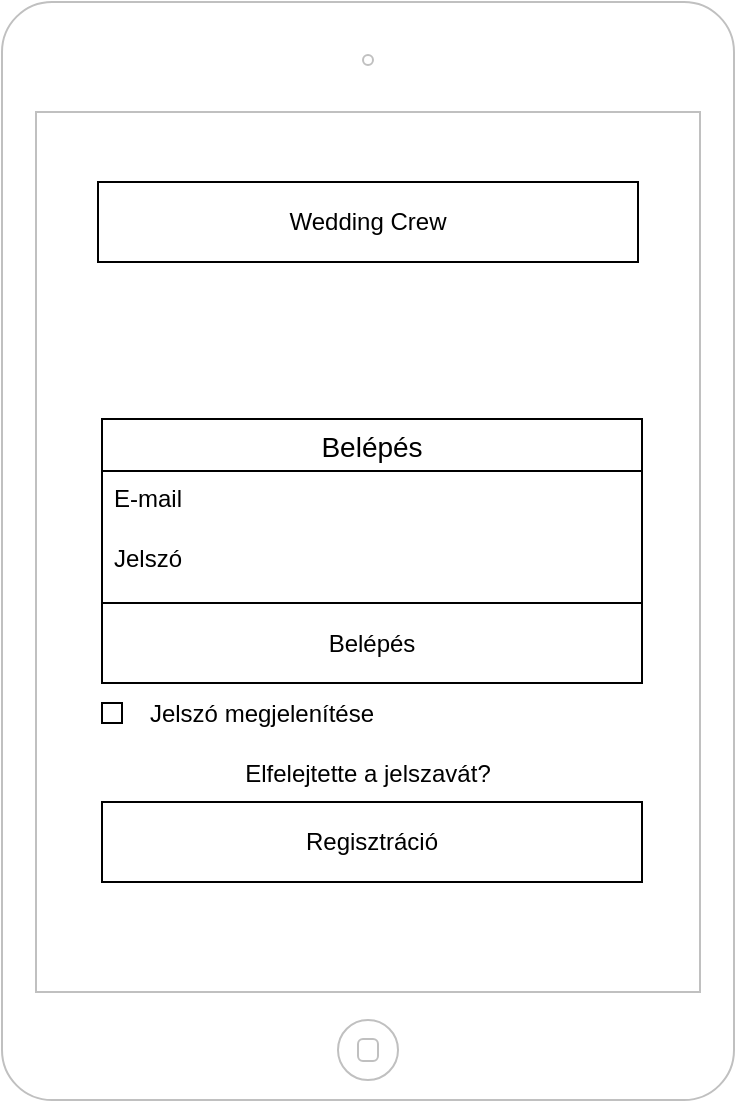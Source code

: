 <mxfile version="15.5.4" type="github">
  <diagram name="Page-1" id="c9db0220-8083-56f3-ca83-edcdcd058819">
    <mxGraphModel dx="1422" dy="737" grid="1" gridSize="10" guides="1" tooltips="1" connect="1" arrows="1" fold="1" page="1" pageScale="1.5" pageWidth="826" pageHeight="1169" background="none" math="0" shadow="0">
      <root>
        <mxCell id="0" style=";html=1;" />
        <mxCell id="1" style=";html=1;" parent="0" />
        <mxCell id="jxQdnzVdVOvPUvink5SK-2" value="" style="html=1;verticalLabelPosition=bottom;labelBackgroundColor=#ffffff;verticalAlign=top;shadow=0;dashed=0;strokeWidth=1;shape=mxgraph.ios7.misc.ipad7inch;strokeColor=#c0c0c0;" vertex="1" parent="1">
          <mxGeometry x="410" y="60" width="366" height="549" as="geometry" />
        </mxCell>
        <mxCell id="jxQdnzVdVOvPUvink5SK-5" value="Belépés" style="swimlane;fontStyle=0;childLayout=stackLayout;horizontal=1;startSize=26;horizontalStack=0;resizeParent=1;resizeParentMax=0;resizeLast=0;collapsible=1;marginBottom=0;align=center;fontSize=14;" vertex="1" parent="1">
          <mxGeometry x="460" y="268.5" width="270" height="132" as="geometry" />
        </mxCell>
        <mxCell id="jxQdnzVdVOvPUvink5SK-6" value="E-mail    " style="text;strokeColor=none;fillColor=none;spacingLeft=4;spacingRight=4;overflow=hidden;rotatable=0;points=[[0,0.5],[1,0.5]];portConstraint=eastwest;fontSize=12;" vertex="1" parent="jxQdnzVdVOvPUvink5SK-5">
          <mxGeometry y="26" width="270" height="30" as="geometry" />
        </mxCell>
        <mxCell id="jxQdnzVdVOvPUvink5SK-7" value="Jelszó " style="text;strokeColor=none;fillColor=none;spacingLeft=4;spacingRight=4;overflow=hidden;rotatable=0;points=[[0,0.5],[1,0.5]];portConstraint=eastwest;fontSize=12;" vertex="1" parent="jxQdnzVdVOvPUvink5SK-5">
          <mxGeometry y="56" width="270" height="36" as="geometry" />
        </mxCell>
        <mxCell id="jxQdnzVdVOvPUvink5SK-13" value="Belépés" style="whiteSpace=wrap;html=1;align=center;" vertex="1" parent="jxQdnzVdVOvPUvink5SK-5">
          <mxGeometry y="92" width="270" height="40" as="geometry" />
        </mxCell>
        <mxCell id="jxQdnzVdVOvPUvink5SK-11" value="Wedding Crew" style="whiteSpace=wrap;html=1;align=center;" vertex="1" parent="1">
          <mxGeometry x="458" y="150" width="270" height="40" as="geometry" />
        </mxCell>
        <mxCell id="jxQdnzVdVOvPUvink5SK-12" value="Regisztráció" style="whiteSpace=wrap;html=1;align=center;" vertex="1" parent="1">
          <mxGeometry x="460" y="460" width="270" height="40" as="geometry" />
        </mxCell>
        <mxCell id="jxQdnzVdVOvPUvink5SK-15" value="" style="whiteSpace=wrap;html=1;aspect=fixed;" vertex="1" parent="1">
          <mxGeometry x="460" y="410.5" width="10" height="10" as="geometry" />
        </mxCell>
        <mxCell id="jxQdnzVdVOvPUvink5SK-17" value="Jelszó megjelenítése" style="text;html=1;strokeColor=none;fillColor=none;align=center;verticalAlign=middle;whiteSpace=wrap;rounded=0;" vertex="1" parent="1">
          <mxGeometry x="470" y="400.5" width="140" height="30" as="geometry" />
        </mxCell>
        <mxCell id="jxQdnzVdVOvPUvink5SK-18" value="Elfelejtette a jelszavát?" style="text;html=1;strokeColor=none;fillColor=none;align=center;verticalAlign=middle;whiteSpace=wrap;rounded=0;" vertex="1" parent="1">
          <mxGeometry x="513" y="430.5" width="160" height="30" as="geometry" />
        </mxCell>
      </root>
    </mxGraphModel>
  </diagram>
</mxfile>
